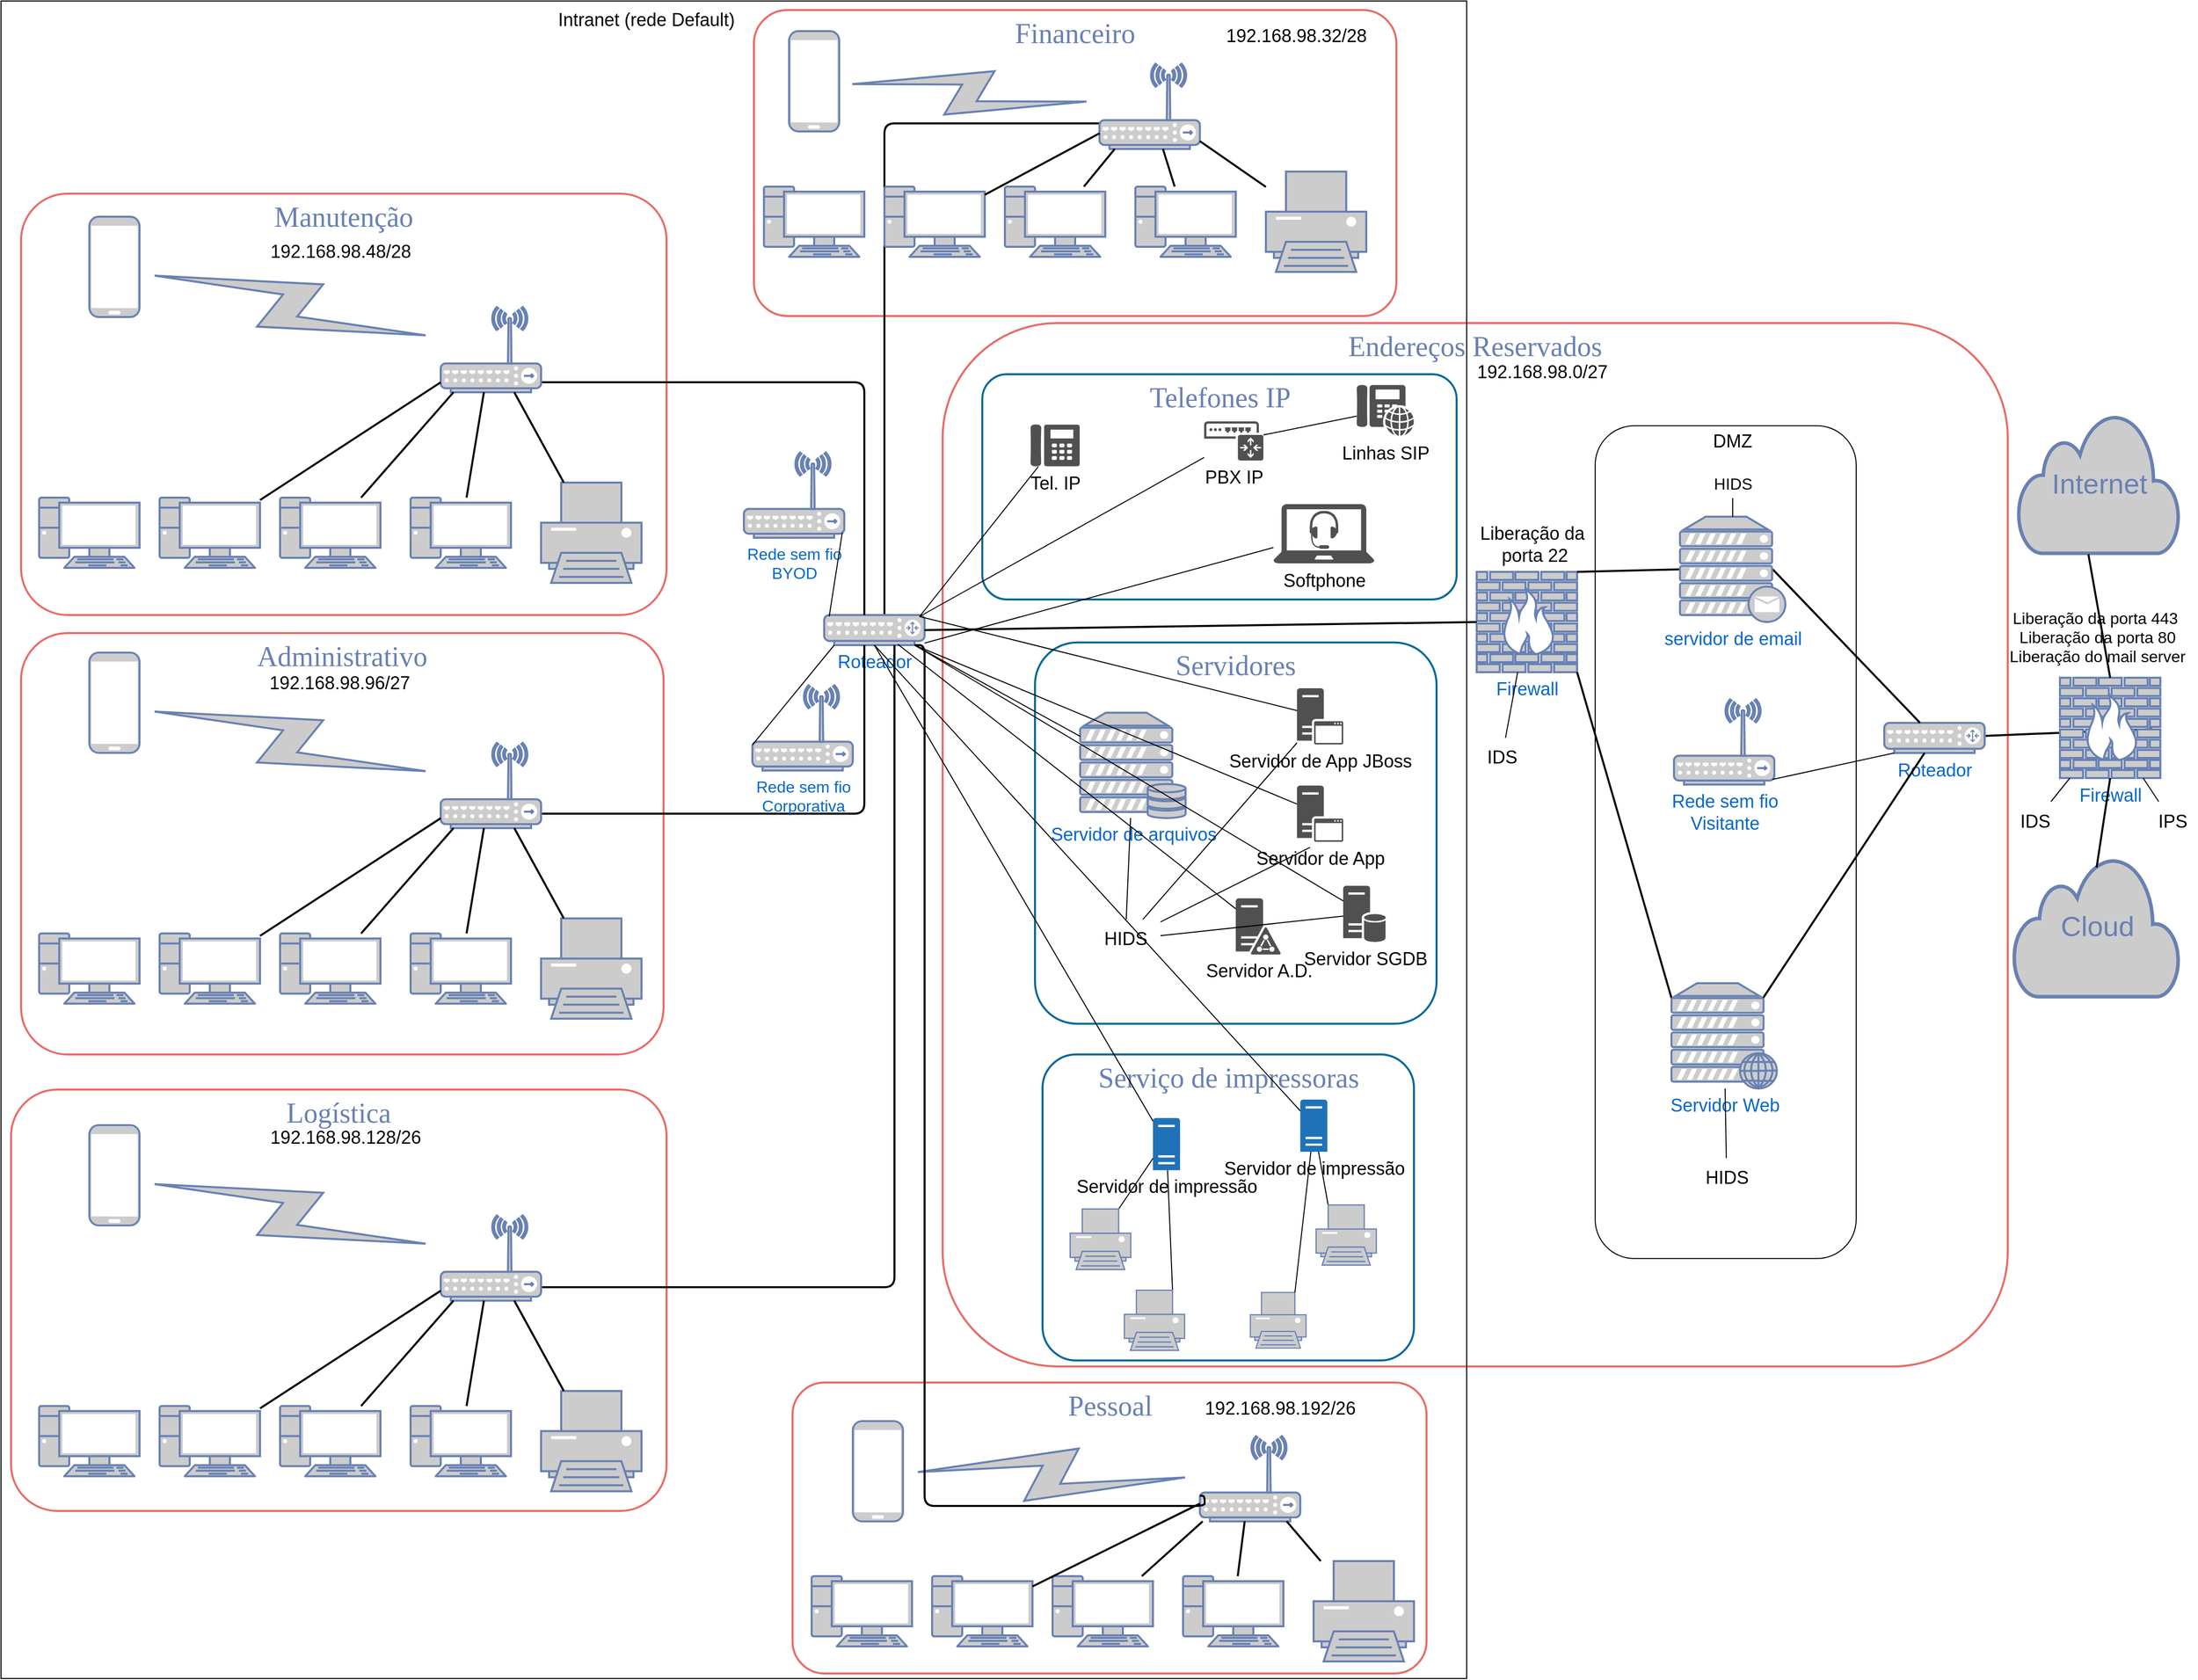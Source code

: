 <mxfile version="24.7.13">
  <diagram name="Page-1" id="bfe91b75-5d2c-26a0-9c1d-138518896778">
    <mxGraphModel dx="1245" dy="-202" grid="1" gridSize="10" guides="1" tooltips="1" connect="1" arrows="1" fold="1" page="1" pageScale="1" pageWidth="1100" pageHeight="850" background="none" math="0" shadow="0">
      <root>
        <mxCell id="0" />
        <mxCell id="1" parent="0" />
        <mxCell id="ycOKUtjSCVIA1wZMmQ7p-51" value="Endereços&amp;nbsp;&lt;span style=&quot;background-color: initial;&quot;&gt;Reservados&lt;/span&gt;" style="rounded=1;whiteSpace=wrap;html=1;shadow=0;comic=0;strokeColor=#EA6B66;strokeWidth=2;fillColor=none;fontFamily=Verdana;fontSize=28;fontColor=#6881B3;align=center;arcSize=11;verticalAlign=top;" parent="1" vertex="1">
          <mxGeometry x="948" y="1189" width="1061" height="1040" as="geometry" />
        </mxCell>
        <mxCell id="yDX5c09GCKq0dD5Lzawa-3" value="" style="rounded=0;whiteSpace=wrap;html=1;fillColor=none;" parent="1" vertex="1">
          <mxGeometry x="10" y="868" width="1460" height="1672" as="geometry" />
        </mxCell>
        <mxCell id="Sk_onewAWtAnORPsxTCG-54" value="" style="rounded=1;whiteSpace=wrap;html=1;fillColor=none;" parent="1" vertex="1">
          <mxGeometry x="1598" y="1291.41" width="260" height="830" as="geometry" />
        </mxCell>
        <mxCell id="Sk_onewAWtAnORPsxTCG-47" value="Serviço de impressoras" style="rounded=1;whiteSpace=wrap;html=1;shadow=0;comic=0;strokeColor=#036897;strokeWidth=2;fillColor=none;fontFamily=Verdana;fontSize=28;fontColor=#6881B3;align=center;arcSize=11;verticalAlign=top;" parent="1" vertex="1">
          <mxGeometry x="1047.5" y="1918" width="370" height="305" as="geometry" />
        </mxCell>
        <mxCell id="ycOKUtjSCVIA1wZMmQ7p-66" value="Telefones IP" style="rounded=1;whiteSpace=wrap;html=1;shadow=0;comic=0;strokeColor=#036897;strokeWidth=2;fillColor=none;fontFamily=Verdana;fontSize=28;fontColor=#6881B3;align=center;arcSize=11;verticalAlign=top;" parent="1" vertex="1">
          <mxGeometry x="987.5" y="1240" width="472.5" height="224.5" as="geometry" />
        </mxCell>
        <mxCell id="7c3789c024ecab99-82" value="Logística" style="rounded=1;whiteSpace=wrap;html=1;shadow=0;comic=0;strokeColor=#EA6B66;strokeWidth=2;fillColor=none;fontFamily=Verdana;fontSize=28;fontColor=#6881B3;align=center;arcSize=11;verticalAlign=top;" parent="1" vertex="1">
          <mxGeometry x="20" y="1953" width="653" height="420" as="geometry" />
        </mxCell>
        <mxCell id="7c3789c024ecab99-81" value="Administrativo" style="rounded=1;whiteSpace=wrap;html=1;shadow=0;comic=0;strokeColor=#EA6B66;strokeWidth=2;fillColor=none;fontFamily=Verdana;fontSize=28;fontColor=#6881B3;align=center;arcSize=11;verticalAlign=top;" parent="1" vertex="1">
          <mxGeometry x="30" y="1498" width="640" height="420" as="geometry" />
        </mxCell>
        <mxCell id="7c3789c024ecab99-79" value="Manutenção" style="rounded=1;whiteSpace=wrap;html=1;shadow=0;comic=0;strokeColor=#EA6B66;strokeWidth=2;fillColor=none;fontFamily=Verdana;fontSize=28;fontColor=#6881B3;align=center;arcSize=11;verticalAlign=top;" parent="1" vertex="1">
          <mxGeometry x="30" y="1060" width="643" height="420" as="geometry" />
        </mxCell>
        <mxCell id="7c3789c024ecab99-78" value="Financeiro" style="rounded=1;whiteSpace=wrap;html=1;shadow=0;comic=0;strokeColor=#EA6B66;strokeWidth=2;fillColor=none;fontFamily=Verdana;fontSize=28;fontColor=#6881B3;align=center;arcSize=11;verticalAlign=top;" parent="1" vertex="1">
          <mxGeometry x="760" y="877" width="640" height="305" as="geometry" />
        </mxCell>
        <mxCell id="7c3789c024ecab99-55" style="edgeStyle=none;html=1;labelBackgroundColor=none;endArrow=none;endFill=0;strokeWidth=2;fontFamily=Verdana;fontSize=28;fontColor=#6881B3;" parent="1" target="7c3789c024ecab99-54" edge="1">
          <mxGeometry relative="1" as="geometry">
            <mxPoint x="2465" y="1425.0" as="targetPoint" />
            <mxPoint x="2153.0" y="1593.603" as="sourcePoint" />
          </mxGeometry>
        </mxCell>
        <mxCell id="7c3789c024ecab99-8" value="&lt;font style=&quot;font-size: 18px;&quot;&gt;Firewall&lt;/font&gt;" style="fontColor=#0066CC;verticalAlign=top;verticalLabelPosition=bottom;labelPosition=center;align=center;html=1;fillColor=#CCCCCC;strokeColor=#6881B3;gradientColor=none;gradientDirection=north;strokeWidth=2;shape=mxgraph.networks.firewall;rounded=0;shadow=0;comic=0;" parent="1" vertex="1">
          <mxGeometry x="2061" y="1542.5" width="100" height="100" as="geometry" />
        </mxCell>
        <mxCell id="7c3789c024ecab99-18" style="edgeStyle=orthogonalEdgeStyle;html=1;labelBackgroundColor=none;endArrow=none;endFill=0;strokeWidth=2;fontFamily=Verdana;fontSize=15;fontColor=#036897;exitX=0;exitY=0.7;exitDx=0;exitDy=0;exitPerimeter=0;" parent="1" source="7c3789c024ecab99-9" target="7c3789c024ecab99-10" edge="1">
          <mxGeometry relative="1" as="geometry">
            <mxPoint x="640" y="908" as="targetPoint" />
            <Array as="points">
              <mxPoint x="890" y="990" />
            </Array>
          </mxGeometry>
        </mxCell>
        <mxCell id="7c3789c024ecab99-10" value="&lt;font style=&quot;font-size: 18px;&quot;&gt;Roteador&lt;/font&gt;" style="fontColor=#0066CC;verticalAlign=top;verticalLabelPosition=bottom;labelPosition=center;align=center;html=1;fillColor=#CCCCCC;strokeColor=#6881B3;gradientColor=none;gradientDirection=north;strokeWidth=2;shape=mxgraph.networks.router;rounded=0;shadow=0;comic=0;" parent="1" vertex="1">
          <mxGeometry x="830" y="1480" width="100" height="30" as="geometry" />
        </mxCell>
        <mxCell id="7c3789c024ecab99-2" value="" style="fontColor=#0066CC;verticalAlign=top;verticalLabelPosition=bottom;labelPosition=center;align=center;html=1;fillColor=#CCCCCC;strokeColor=#6881B3;gradientColor=none;gradientDirection=north;strokeWidth=2;shape=mxgraph.networks.pc;rounded=0;shadow=0;comic=0;" parent="1" vertex="1">
          <mxGeometry x="770.0" y="1053" width="100" height="70" as="geometry" />
        </mxCell>
        <mxCell id="7c3789c024ecab99-3" value="" style="fontColor=#0066CC;verticalAlign=top;verticalLabelPosition=bottom;labelPosition=center;align=center;html=1;fillColor=#CCCCCC;strokeColor=#6881B3;gradientColor=none;gradientDirection=north;strokeWidth=2;shape=mxgraph.networks.pc;rounded=0;shadow=0;comic=0;" parent="1" vertex="1">
          <mxGeometry x="890.0" y="1053" width="100" height="70" as="geometry" />
        </mxCell>
        <mxCell id="7c3789c024ecab99-4" value="" style="fontColor=#0066CC;verticalAlign=top;verticalLabelPosition=bottom;labelPosition=center;align=center;html=1;fillColor=#CCCCCC;strokeColor=#6881B3;gradientColor=none;gradientDirection=north;strokeWidth=2;shape=mxgraph.networks.pc;rounded=0;shadow=0;comic=0;" parent="1" vertex="1">
          <mxGeometry x="1010.0" y="1053" width="100" height="70" as="geometry" />
        </mxCell>
        <mxCell id="7c3789c024ecab99-5" value="" style="fontColor=#0066CC;verticalAlign=top;verticalLabelPosition=bottom;labelPosition=center;align=center;html=1;fillColor=#CCCCCC;strokeColor=#6881B3;gradientColor=none;gradientDirection=north;strokeWidth=2;shape=mxgraph.networks.pc;rounded=0;shadow=0;comic=0;" parent="1" vertex="1">
          <mxGeometry x="1140.0" y="1053" width="100" height="70" as="geometry" />
        </mxCell>
        <mxCell id="7c3789c024ecab99-6" value="" style="fontColor=#0066CC;verticalAlign=top;verticalLabelPosition=bottom;labelPosition=center;align=center;html=1;fillColor=#CCCCCC;strokeColor=#6881B3;gradientColor=none;gradientDirection=north;strokeWidth=2;shape=mxgraph.networks.printer;rounded=0;shadow=0;comic=0;" parent="1" vertex="1">
          <mxGeometry x="1270.0" y="1038" width="100" height="100" as="geometry" />
        </mxCell>
        <mxCell id="7c3789c024ecab99-9" value="" style="fontColor=#0066CC;verticalAlign=top;verticalLabelPosition=bottom;labelPosition=center;align=center;html=1;fillColor=#CCCCCC;strokeColor=#6881B3;gradientColor=none;gradientDirection=north;strokeWidth=2;shape=mxgraph.networks.wireless_hub;rounded=0;shadow=0;comic=0;" parent="1" vertex="1">
          <mxGeometry x="1104.25" y="930.5" width="100" height="85" as="geometry" />
        </mxCell>
        <mxCell id="7c3789c024ecab99-14" style="edgeStyle=none;html=1;labelBackgroundColor=none;endArrow=none;endFill=0;strokeWidth=2;fontFamily=Verdana;fontSize=15;fontColor=#036897;" parent="1" source="7c3789c024ecab99-3" target="7c3789c024ecab99-9" edge="1">
          <mxGeometry relative="1" as="geometry" />
        </mxCell>
        <mxCell id="7c3789c024ecab99-15" style="edgeStyle=none;html=1;labelBackgroundColor=none;endArrow=none;endFill=0;strokeWidth=2;fontFamily=Verdana;fontSize=15;fontColor=#036897;" parent="1" source="7c3789c024ecab99-4" target="7c3789c024ecab99-9" edge="1">
          <mxGeometry relative="1" as="geometry" />
        </mxCell>
        <mxCell id="7c3789c024ecab99-16" style="edgeStyle=none;html=1;labelBackgroundColor=none;endArrow=none;endFill=0;strokeWidth=2;fontFamily=Verdana;fontSize=15;fontColor=#036897;" parent="1" source="7c3789c024ecab99-5" target="7c3789c024ecab99-9" edge="1">
          <mxGeometry relative="1" as="geometry" />
        </mxCell>
        <mxCell id="7c3789c024ecab99-17" style="edgeStyle=none;html=1;labelBackgroundColor=none;endArrow=none;endFill=0;strokeWidth=2;fontFamily=Verdana;fontSize=15;fontColor=#036897;" parent="1" source="7c3789c024ecab99-6" target="7c3789c024ecab99-9" edge="1">
          <mxGeometry relative="1" as="geometry" />
        </mxCell>
        <mxCell id="7c3789c024ecab99-11" value="" style="html=1;fillColor=#CCCCCC;strokeColor=#6881B3;gradientColor=none;gradientDirection=north;strokeWidth=2;shape=mxgraph.networks.comm_link_edge;html=1;labelBackgroundColor=none;endArrow=none;endFill=0;fontFamily=Verdana;fontSize=20;" parent="1" source="7c3789c024ecab99-9" target="7c3789c024ecab99-12" edge="1">
          <mxGeometry width="100" height="100" relative="1" as="geometry">
            <mxPoint x="1400.0" y="963" as="sourcePoint" />
            <mxPoint x="1103.0" y="876" as="targetPoint" />
          </mxGeometry>
        </mxCell>
        <mxCell id="7c3789c024ecab99-12" value="" style="fontColor=#0066CC;verticalAlign=top;verticalLabelPosition=bottom;labelPosition=center;align=center;html=1;fillColor=#CCCCCC;strokeColor=#6881B3;gradientColor=none;gradientDirection=north;strokeWidth=2;shape=mxgraph.networks.mobile;rounded=0;shadow=0;comic=0;" parent="1" vertex="1">
          <mxGeometry x="795.0" y="898" width="50" height="100" as="geometry" />
        </mxCell>
        <mxCell id="7c3789c024ecab99-21" value="" style="fontColor=#0066CC;verticalAlign=top;verticalLabelPosition=bottom;labelPosition=center;align=center;html=1;fillColor=#CCCCCC;strokeColor=#6881B3;gradientColor=none;gradientDirection=north;strokeWidth=2;shape=mxgraph.networks.pc;rounded=0;shadow=0;comic=0;" parent="1" vertex="1">
          <mxGeometry x="48.0" y="1363" width="100" height="70" as="geometry" />
        </mxCell>
        <mxCell id="7c3789c024ecab99-23" value="" style="fontColor=#0066CC;verticalAlign=top;verticalLabelPosition=bottom;labelPosition=center;align=center;html=1;fillColor=#CCCCCC;strokeColor=#6881B3;gradientColor=none;gradientDirection=north;strokeWidth=2;shape=mxgraph.networks.pc;rounded=0;shadow=0;comic=0;" parent="1" vertex="1">
          <mxGeometry x="168.0" y="1363" width="100" height="70" as="geometry" />
        </mxCell>
        <mxCell id="7c3789c024ecab99-25" value="" style="fontColor=#0066CC;verticalAlign=top;verticalLabelPosition=bottom;labelPosition=center;align=center;html=1;fillColor=#CCCCCC;strokeColor=#6881B3;gradientColor=none;gradientDirection=north;strokeWidth=2;shape=mxgraph.networks.pc;rounded=0;shadow=0;comic=0;" parent="1" vertex="1">
          <mxGeometry x="288.0" y="1363" width="100" height="70" as="geometry" />
        </mxCell>
        <mxCell id="7c3789c024ecab99-27" value="" style="fontColor=#0066CC;verticalAlign=top;verticalLabelPosition=bottom;labelPosition=center;align=center;html=1;fillColor=#CCCCCC;strokeColor=#6881B3;gradientColor=none;gradientDirection=north;strokeWidth=2;shape=mxgraph.networks.pc;rounded=0;shadow=0;comic=0;" parent="1" vertex="1">
          <mxGeometry x="418.0" y="1363" width="100" height="70" as="geometry" />
        </mxCell>
        <mxCell id="7c3789c024ecab99-29" value="" style="fontColor=#0066CC;verticalAlign=top;verticalLabelPosition=bottom;labelPosition=center;align=center;html=1;fillColor=#CCCCCC;strokeColor=#6881B3;gradientColor=none;gradientDirection=north;strokeWidth=2;shape=mxgraph.networks.printer;rounded=0;shadow=0;comic=0;" parent="1" vertex="1">
          <mxGeometry x="548.0" y="1348" width="100" height="100" as="geometry" />
        </mxCell>
        <mxCell id="7c3789c024ecab99-50" style="edgeStyle=orthogonalEdgeStyle;html=1;labelBackgroundColor=none;endArrow=none;endFill=0;strokeWidth=2;fontFamily=Verdana;fontSize=15;fontColor=#036897;" parent="1" source="7c3789c024ecab99-30" target="7c3789c024ecab99-10" edge="1">
          <mxGeometry relative="1" as="geometry">
            <mxPoint x="610.0" y="1008" as="targetPoint" />
            <mxPoint x="730" y="1218" as="sourcePoint" />
            <Array as="points">
              <mxPoint x="870" y="1248" />
            </Array>
          </mxGeometry>
        </mxCell>
        <mxCell id="7c3789c024ecab99-30" value="" style="fontColor=#0066CC;verticalAlign=top;verticalLabelPosition=bottom;labelPosition=center;align=center;html=1;fillColor=#CCCCCC;strokeColor=#6881B3;gradientColor=none;gradientDirection=north;strokeWidth=2;shape=mxgraph.networks.wireless_hub;rounded=0;shadow=0;comic=0;" parent="1" vertex="1">
          <mxGeometry x="448.0" y="1173" width="100" height="85" as="geometry" />
        </mxCell>
        <mxCell id="7c3789c024ecab99-22" style="edgeStyle=none;html=1;labelBackgroundColor=none;endArrow=none;endFill=0;strokeWidth=2;fontFamily=Verdana;fontSize=15;fontColor=#036897;" parent="1" source="7c3789c024ecab99-23" target="7c3789c024ecab99-30" edge="1">
          <mxGeometry relative="1" as="geometry" />
        </mxCell>
        <mxCell id="7c3789c024ecab99-24" style="edgeStyle=none;html=1;labelBackgroundColor=none;endArrow=none;endFill=0;strokeWidth=2;fontFamily=Verdana;fontSize=15;fontColor=#036897;" parent="1" source="7c3789c024ecab99-25" target="7c3789c024ecab99-30" edge="1">
          <mxGeometry relative="1" as="geometry" />
        </mxCell>
        <mxCell id="7c3789c024ecab99-26" style="edgeStyle=none;html=1;labelBackgroundColor=none;endArrow=none;endFill=0;strokeWidth=2;fontFamily=Verdana;fontSize=15;fontColor=#036897;" parent="1" source="7c3789c024ecab99-27" target="7c3789c024ecab99-30" edge="1">
          <mxGeometry relative="1" as="geometry" />
        </mxCell>
        <mxCell id="7c3789c024ecab99-28" style="edgeStyle=none;html=1;labelBackgroundColor=none;endArrow=none;endFill=0;strokeWidth=2;fontFamily=Verdana;fontSize=15;fontColor=#036897;" parent="1" source="7c3789c024ecab99-29" target="7c3789c024ecab99-30" edge="1">
          <mxGeometry relative="1" as="geometry" />
        </mxCell>
        <mxCell id="7c3789c024ecab99-31" value="" style="html=1;fillColor=#CCCCCC;strokeColor=#6881B3;gradientColor=none;gradientDirection=north;strokeWidth=2;shape=mxgraph.networks.comm_link_edge;html=1;labelBackgroundColor=none;endArrow=none;endFill=0;fontFamily=Verdana;fontSize=20;" parent="1" source="7c3789c024ecab99-30" target="7c3789c024ecab99-32" edge="1">
          <mxGeometry width="100" height="100" relative="1" as="geometry">
            <mxPoint x="678.0" y="1273" as="sourcePoint" />
            <mxPoint x="381.0" y="1186" as="targetPoint" />
          </mxGeometry>
        </mxCell>
        <mxCell id="7c3789c024ecab99-32" value="" style="fontColor=#0066CC;verticalAlign=top;verticalLabelPosition=bottom;labelPosition=center;align=center;html=1;fillColor=#CCCCCC;strokeColor=#6881B3;gradientColor=none;gradientDirection=north;strokeWidth=2;shape=mxgraph.networks.mobile;rounded=0;shadow=0;comic=0;" parent="1" vertex="1">
          <mxGeometry x="98.0" y="1083" width="50" height="100" as="geometry" />
        </mxCell>
        <mxCell id="7c3789c024ecab99-35" value="" style="fontColor=#0066CC;verticalAlign=top;verticalLabelPosition=bottom;labelPosition=center;align=center;html=1;fillColor=#CCCCCC;strokeColor=#6881B3;gradientColor=none;gradientDirection=north;strokeWidth=2;shape=mxgraph.networks.pc;rounded=0;shadow=0;comic=0;" parent="1" vertex="1">
          <mxGeometry x="48.0" y="1797.412" width="100" height="70" as="geometry" />
        </mxCell>
        <mxCell id="7c3789c024ecab99-37" value="" style="fontColor=#0066CC;verticalAlign=top;verticalLabelPosition=bottom;labelPosition=center;align=center;html=1;fillColor=#CCCCCC;strokeColor=#6881B3;gradientColor=none;gradientDirection=north;strokeWidth=2;shape=mxgraph.networks.pc;rounded=0;shadow=0;comic=0;" parent="1" vertex="1">
          <mxGeometry x="168.0" y="1797.412" width="100" height="70" as="geometry" />
        </mxCell>
        <mxCell id="7c3789c024ecab99-39" value="" style="fontColor=#0066CC;verticalAlign=top;verticalLabelPosition=bottom;labelPosition=center;align=center;html=1;fillColor=#CCCCCC;strokeColor=#6881B3;gradientColor=none;gradientDirection=north;strokeWidth=2;shape=mxgraph.networks.pc;rounded=0;shadow=0;comic=0;" parent="1" vertex="1">
          <mxGeometry x="288.0" y="1797.412" width="100" height="70" as="geometry" />
        </mxCell>
        <mxCell id="7c3789c024ecab99-41" value="" style="fontColor=#0066CC;verticalAlign=top;verticalLabelPosition=bottom;labelPosition=center;align=center;html=1;fillColor=#CCCCCC;strokeColor=#6881B3;gradientColor=none;gradientDirection=north;strokeWidth=2;shape=mxgraph.networks.pc;rounded=0;shadow=0;comic=0;" parent="1" vertex="1">
          <mxGeometry x="418.0" y="1797.412" width="100" height="70" as="geometry" />
        </mxCell>
        <mxCell id="7c3789c024ecab99-43" value="" style="fontColor=#0066CC;verticalAlign=top;verticalLabelPosition=bottom;labelPosition=center;align=center;html=1;fillColor=#CCCCCC;strokeColor=#6881B3;gradientColor=none;gradientDirection=north;strokeWidth=2;shape=mxgraph.networks.printer;rounded=0;shadow=0;comic=0;" parent="1" vertex="1">
          <mxGeometry x="548.0" y="1782.412" width="100" height="100" as="geometry" />
        </mxCell>
        <mxCell id="7c3789c024ecab99-51" style="edgeStyle=orthogonalEdgeStyle;html=1;labelBackgroundColor=none;endArrow=none;endFill=0;strokeWidth=2;fontFamily=Verdana;fontSize=15;fontColor=#036897;" parent="1" source="7c3789c024ecab99-44" target="7c3789c024ecab99-10" edge="1">
          <mxGeometry relative="1" as="geometry">
            <mxPoint x="710" y="1028" as="targetPoint" />
            <Array as="points">
              <mxPoint x="870" y="1678" />
            </Array>
          </mxGeometry>
        </mxCell>
        <mxCell id="7c3789c024ecab99-44" value="" style="fontColor=#0066CC;verticalAlign=top;verticalLabelPosition=bottom;labelPosition=center;align=center;html=1;fillColor=#CCCCCC;strokeColor=#6881B3;gradientColor=none;gradientDirection=north;strokeWidth=2;shape=mxgraph.networks.wireless_hub;rounded=0;shadow=0;comic=0;" parent="1" vertex="1">
          <mxGeometry x="448.0" y="1607.412" width="100" height="85" as="geometry" />
        </mxCell>
        <mxCell id="7c3789c024ecab99-36" style="edgeStyle=none;html=1;labelBackgroundColor=none;endArrow=none;endFill=0;strokeWidth=2;fontFamily=Verdana;fontSize=15;fontColor=#036897;" parent="1" source="7c3789c024ecab99-37" target="7c3789c024ecab99-44" edge="1">
          <mxGeometry relative="1" as="geometry" />
        </mxCell>
        <mxCell id="7c3789c024ecab99-38" style="edgeStyle=none;html=1;labelBackgroundColor=none;endArrow=none;endFill=0;strokeWidth=2;fontFamily=Verdana;fontSize=15;fontColor=#036897;" parent="1" source="7c3789c024ecab99-39" target="7c3789c024ecab99-44" edge="1">
          <mxGeometry relative="1" as="geometry" />
        </mxCell>
        <mxCell id="7c3789c024ecab99-40" style="edgeStyle=none;html=1;labelBackgroundColor=none;endArrow=none;endFill=0;strokeWidth=2;fontFamily=Verdana;fontSize=15;fontColor=#036897;" parent="1" source="7c3789c024ecab99-41" target="7c3789c024ecab99-44" edge="1">
          <mxGeometry relative="1" as="geometry" />
        </mxCell>
        <mxCell id="7c3789c024ecab99-42" style="edgeStyle=none;html=1;labelBackgroundColor=none;endArrow=none;endFill=0;strokeWidth=2;fontFamily=Verdana;fontSize=15;fontColor=#036897;" parent="1" source="7c3789c024ecab99-43" target="7c3789c024ecab99-44" edge="1">
          <mxGeometry relative="1" as="geometry" />
        </mxCell>
        <mxCell id="7c3789c024ecab99-45" value="" style="html=1;fillColor=#CCCCCC;strokeColor=#6881B3;gradientColor=none;gradientDirection=north;strokeWidth=2;shape=mxgraph.networks.comm_link_edge;html=1;labelBackgroundColor=none;endArrow=none;endFill=0;fontFamily=Verdana;fontSize=20;" parent="1" source="7c3789c024ecab99-44" target="7c3789c024ecab99-46" edge="1">
          <mxGeometry width="100" height="100" relative="1" as="geometry">
            <mxPoint x="678.0" y="1707.412" as="sourcePoint" />
            <mxPoint x="381.0" y="1620.412" as="targetPoint" />
          </mxGeometry>
        </mxCell>
        <mxCell id="7c3789c024ecab99-46" value="" style="fontColor=#0066CC;verticalAlign=top;verticalLabelPosition=bottom;labelPosition=center;align=center;html=1;fillColor=#CCCCCC;strokeColor=#6881B3;gradientColor=none;gradientDirection=north;strokeWidth=2;shape=mxgraph.networks.mobile;rounded=0;shadow=0;comic=0;" parent="1" vertex="1">
          <mxGeometry x="98.0" y="1517.412" width="50" height="100" as="geometry" />
        </mxCell>
        <mxCell id="7c3789c024ecab99-53" value="Internet" style="html=1;fillColor=#CCCCCC;strokeColor=#6881B3;gradientColor=none;gradientDirection=north;strokeWidth=2;shape=mxgraph.networks.cloud;fontColor=#6881B3;rounded=0;shadow=0;comic=0;align=center;fontSize=28;" parent="1" vertex="1">
          <mxGeometry x="2019.5" y="1278.5" width="160.5" height="140" as="geometry" />
        </mxCell>
        <mxCell id="7c3789c024ecab99-54" value="&lt;font style=&quot;font-size: 18px;&quot;&gt;Roteador&lt;/font&gt;" style="fontColor=#0066CC;verticalAlign=top;verticalLabelPosition=bottom;labelPosition=center;align=center;html=1;fillColor=#CCCCCC;strokeColor=#6881B3;gradientColor=none;gradientDirection=north;strokeWidth=2;shape=mxgraph.networks.router;rounded=0;shadow=0;comic=0;" parent="1" vertex="1">
          <mxGeometry x="1886" y="1587.5" width="100" height="30" as="geometry" />
        </mxCell>
        <mxCell id="7c3789c024ecab99-60" style="edgeStyle=none;html=1;labelBackgroundColor=none;endArrow=none;endFill=0;strokeWidth=2;fontFamily=Verdana;fontSize=28;fontColor=#6881B3;exitX=0.87;exitY=0.14;exitDx=0;exitDy=0;exitPerimeter=0;" parent="1" source="Sk_onewAWtAnORPsxTCG-29" target="7c3789c024ecab99-54" edge="1">
          <mxGeometry relative="1" as="geometry">
            <mxPoint x="1774" y="1734.283" as="sourcePoint" />
          </mxGeometry>
        </mxCell>
        <mxCell id="7c3789c024ecab99-59" style="edgeStyle=none;html=1;labelBackgroundColor=none;endArrow=none;endFill=0;strokeWidth=2;fontFamily=Verdana;fontSize=28;fontColor=#6881B3;exitX=0.88;exitY=0.5;exitDx=0;exitDy=0;exitPerimeter=0;" parent="1" source="Sk_onewAWtAnORPsxTCG-27" target="7c3789c024ecab99-54" edge="1">
          <mxGeometry relative="1" as="geometry">
            <mxPoint x="2259" y="1420" as="targetPoint" />
            <mxPoint x="1779" y="1303.95" as="sourcePoint" />
          </mxGeometry>
        </mxCell>
        <mxCell id="7c3789c024ecab99-62" value="" style="fontColor=#0066CC;verticalAlign=top;verticalLabelPosition=bottom;labelPosition=center;align=center;html=1;fillColor=#CCCCCC;strokeColor=#6881B3;gradientColor=none;gradientDirection=north;strokeWidth=2;shape=mxgraph.networks.pc;rounded=0;shadow=0;comic=0;" parent="1" vertex="1">
          <mxGeometry x="48.0" y="2268.412" width="100" height="70" as="geometry" />
        </mxCell>
        <mxCell id="7c3789c024ecab99-63" value="" style="fontColor=#0066CC;verticalAlign=top;verticalLabelPosition=bottom;labelPosition=center;align=center;html=1;fillColor=#CCCCCC;strokeColor=#6881B3;gradientColor=none;gradientDirection=north;strokeWidth=2;shape=mxgraph.networks.pc;rounded=0;shadow=0;comic=0;" parent="1" vertex="1">
          <mxGeometry x="168.0" y="2268.412" width="100" height="70" as="geometry" />
        </mxCell>
        <mxCell id="7c3789c024ecab99-64" value="" style="fontColor=#0066CC;verticalAlign=top;verticalLabelPosition=bottom;labelPosition=center;align=center;html=1;fillColor=#CCCCCC;strokeColor=#6881B3;gradientColor=none;gradientDirection=north;strokeWidth=2;shape=mxgraph.networks.pc;rounded=0;shadow=0;comic=0;" parent="1" vertex="1">
          <mxGeometry x="288.0" y="2268.412" width="100" height="70" as="geometry" />
        </mxCell>
        <mxCell id="7c3789c024ecab99-65" value="" style="fontColor=#0066CC;verticalAlign=top;verticalLabelPosition=bottom;labelPosition=center;align=center;html=1;fillColor=#CCCCCC;strokeColor=#6881B3;gradientColor=none;gradientDirection=north;strokeWidth=2;shape=mxgraph.networks.pc;rounded=0;shadow=0;comic=0;" parent="1" vertex="1">
          <mxGeometry x="418.0" y="2268.412" width="100" height="70" as="geometry" />
        </mxCell>
        <mxCell id="7c3789c024ecab99-66" value="" style="fontColor=#0066CC;verticalAlign=top;verticalLabelPosition=bottom;labelPosition=center;align=center;html=1;fillColor=#CCCCCC;strokeColor=#6881B3;gradientColor=none;gradientDirection=north;strokeWidth=2;shape=mxgraph.networks.printer;rounded=0;shadow=0;comic=0;" parent="1" vertex="1">
          <mxGeometry x="548.0" y="2253.412" width="100" height="100" as="geometry" />
        </mxCell>
        <mxCell id="7c3789c024ecab99-75" style="edgeStyle=orthogonalEdgeStyle;html=1;labelBackgroundColor=none;endArrow=none;endFill=0;strokeWidth=2;fontFamily=Verdana;fontSize=28;fontColor=#6881B3;" parent="1" source="7c3789c024ecab99-67" target="7c3789c024ecab99-10" edge="1">
          <mxGeometry relative="1" as="geometry">
            <mxPoint x="770" y="1358" as="targetPoint" />
            <Array as="points">
              <mxPoint x="900" y="2150" />
            </Array>
          </mxGeometry>
        </mxCell>
        <mxCell id="7c3789c024ecab99-67" value="" style="fontColor=#0066CC;verticalAlign=top;verticalLabelPosition=bottom;labelPosition=center;align=center;html=1;fillColor=#CCCCCC;strokeColor=#6881B3;gradientColor=none;gradientDirection=north;strokeWidth=2;shape=mxgraph.networks.wireless_hub;rounded=0;shadow=0;comic=0;" parent="1" vertex="1">
          <mxGeometry x="448.0" y="2078.412" width="100" height="85" as="geometry" />
        </mxCell>
        <mxCell id="7c3789c024ecab99-69" style="edgeStyle=none;html=1;labelBackgroundColor=none;endArrow=none;endFill=0;strokeWidth=2;fontFamily=Verdana;fontSize=15;fontColor=#036897;" parent="1" source="7c3789c024ecab99-63" target="7c3789c024ecab99-67" edge="1">
          <mxGeometry relative="1" as="geometry" />
        </mxCell>
        <mxCell id="7c3789c024ecab99-70" style="edgeStyle=none;html=1;labelBackgroundColor=none;endArrow=none;endFill=0;strokeWidth=2;fontFamily=Verdana;fontSize=15;fontColor=#036897;" parent="1" source="7c3789c024ecab99-64" target="7c3789c024ecab99-67" edge="1">
          <mxGeometry relative="1" as="geometry" />
        </mxCell>
        <mxCell id="7c3789c024ecab99-71" style="edgeStyle=none;html=1;labelBackgroundColor=none;endArrow=none;endFill=0;strokeWidth=2;fontFamily=Verdana;fontSize=15;fontColor=#036897;" parent="1" source="7c3789c024ecab99-65" target="7c3789c024ecab99-67" edge="1">
          <mxGeometry relative="1" as="geometry" />
        </mxCell>
        <mxCell id="7c3789c024ecab99-72" style="edgeStyle=none;html=1;labelBackgroundColor=none;endArrow=none;endFill=0;strokeWidth=2;fontFamily=Verdana;fontSize=15;fontColor=#036897;" parent="1" source="7c3789c024ecab99-66" target="7c3789c024ecab99-67" edge="1">
          <mxGeometry relative="1" as="geometry" />
        </mxCell>
        <mxCell id="7c3789c024ecab99-73" value="" style="html=1;fillColor=#CCCCCC;strokeColor=#6881B3;gradientColor=none;gradientDirection=north;strokeWidth=2;shape=mxgraph.networks.comm_link_edge;html=1;labelBackgroundColor=none;endArrow=none;endFill=0;fontFamily=Verdana;fontSize=20;" parent="1" source="7c3789c024ecab99-67" target="7c3789c024ecab99-74" edge="1">
          <mxGeometry width="100" height="100" relative="1" as="geometry">
            <mxPoint x="678.0" y="2178.412" as="sourcePoint" />
            <mxPoint x="381.0" y="2091.412" as="targetPoint" />
          </mxGeometry>
        </mxCell>
        <mxCell id="7c3789c024ecab99-74" value="" style="fontColor=#0066CC;verticalAlign=top;verticalLabelPosition=bottom;labelPosition=center;align=center;html=1;fillColor=#CCCCCC;strokeColor=#6881B3;gradientColor=none;gradientDirection=north;strokeWidth=2;shape=mxgraph.networks.mobile;rounded=0;shadow=0;comic=0;" parent="1" vertex="1">
          <mxGeometry x="98.0" y="1988.412" width="50" height="100" as="geometry" />
        </mxCell>
        <mxCell id="7c3789c024ecab99-76" value="Cloud" style="html=1;fillColor=#CCCCCC;strokeColor=#6881B3;gradientColor=none;gradientDirection=north;strokeWidth=2;shape=mxgraph.networks.cloud;fontColor=#6881B3;rounded=0;shadow=0;comic=0;align=center;fontSize=28;" parent="1" vertex="1">
          <mxGeometry x="2015" y="1720.41" width="165" height="140" as="geometry" />
        </mxCell>
        <mxCell id="ycOKUtjSCVIA1wZMmQ7p-16" value="Pessoal" style="rounded=1;whiteSpace=wrap;html=1;shadow=0;comic=0;strokeColor=#EA6B66;strokeWidth=2;fillColor=none;fontFamily=Verdana;fontSize=28;fontColor=#6881B3;align=center;arcSize=11;verticalAlign=top;" parent="1" vertex="1">
          <mxGeometry x="798.5" y="2245" width="631.5" height="290" as="geometry" />
        </mxCell>
        <mxCell id="ycOKUtjSCVIA1wZMmQ7p-18" value="" style="fontColor=#0066CC;verticalAlign=top;verticalLabelPosition=bottom;labelPosition=center;align=center;html=1;fillColor=#CCCCCC;strokeColor=#6881B3;gradientColor=none;gradientDirection=north;strokeWidth=2;shape=mxgraph.networks.pc;rounded=0;shadow=0;comic=0;" parent="1" vertex="1">
          <mxGeometry x="817.5" y="2438.002" width="100" height="70" as="geometry" />
        </mxCell>
        <mxCell id="ycOKUtjSCVIA1wZMmQ7p-19" value="" style="fontColor=#0066CC;verticalAlign=top;verticalLabelPosition=bottom;labelPosition=center;align=center;html=1;fillColor=#CCCCCC;strokeColor=#6881B3;gradientColor=none;gradientDirection=north;strokeWidth=2;shape=mxgraph.networks.pc;rounded=0;shadow=0;comic=0;" parent="1" vertex="1">
          <mxGeometry x="937.5" y="2438.002" width="100" height="70" as="geometry" />
        </mxCell>
        <mxCell id="ycOKUtjSCVIA1wZMmQ7p-20" value="" style="fontColor=#0066CC;verticalAlign=top;verticalLabelPosition=bottom;labelPosition=center;align=center;html=1;fillColor=#CCCCCC;strokeColor=#6881B3;gradientColor=none;gradientDirection=north;strokeWidth=2;shape=mxgraph.networks.pc;rounded=0;shadow=0;comic=0;" parent="1" vertex="1">
          <mxGeometry x="1057.5" y="2438.002" width="100" height="70" as="geometry" />
        </mxCell>
        <mxCell id="ycOKUtjSCVIA1wZMmQ7p-21" value="" style="fontColor=#0066CC;verticalAlign=top;verticalLabelPosition=bottom;labelPosition=center;align=center;html=1;fillColor=#CCCCCC;strokeColor=#6881B3;gradientColor=none;gradientDirection=north;strokeWidth=2;shape=mxgraph.networks.pc;rounded=0;shadow=0;comic=0;" parent="1" vertex="1">
          <mxGeometry x="1187.5" y="2438.002" width="100" height="70" as="geometry" />
        </mxCell>
        <mxCell id="ycOKUtjSCVIA1wZMmQ7p-22" value="" style="fontColor=#0066CC;verticalAlign=top;verticalLabelPosition=bottom;labelPosition=center;align=center;html=1;fillColor=#CCCCCC;strokeColor=#6881B3;gradientColor=none;gradientDirection=north;strokeWidth=2;shape=mxgraph.networks.printer;rounded=0;shadow=0;comic=0;" parent="1" vertex="1">
          <mxGeometry x="1317.5" y="2423.002" width="100" height="100" as="geometry" />
        </mxCell>
        <mxCell id="ycOKUtjSCVIA1wZMmQ7p-23" value="" style="fontColor=#0066CC;verticalAlign=top;verticalLabelPosition=bottom;labelPosition=center;align=center;html=1;fillColor=#CCCCCC;strokeColor=#6881B3;gradientColor=none;gradientDirection=north;strokeWidth=2;shape=mxgraph.networks.wireless_hub;rounded=0;shadow=0;comic=0;" parent="1" vertex="1">
          <mxGeometry x="1204.25" y="2298.412" width="100" height="85" as="geometry" />
        </mxCell>
        <mxCell id="ycOKUtjSCVIA1wZMmQ7p-25" style="edgeStyle=none;html=1;labelBackgroundColor=none;endArrow=none;endFill=0;strokeWidth=2;fontFamily=Verdana;fontSize=15;fontColor=#036897;" parent="1" source="ycOKUtjSCVIA1wZMmQ7p-19" target="ycOKUtjSCVIA1wZMmQ7p-23" edge="1">
          <mxGeometry relative="1" as="geometry" />
        </mxCell>
        <mxCell id="ycOKUtjSCVIA1wZMmQ7p-26" style="edgeStyle=none;html=1;labelBackgroundColor=none;endArrow=none;endFill=0;strokeWidth=2;fontFamily=Verdana;fontSize=15;fontColor=#036897;" parent="1" source="ycOKUtjSCVIA1wZMmQ7p-20" target="ycOKUtjSCVIA1wZMmQ7p-23" edge="1">
          <mxGeometry relative="1" as="geometry" />
        </mxCell>
        <mxCell id="ycOKUtjSCVIA1wZMmQ7p-27" style="edgeStyle=none;html=1;labelBackgroundColor=none;endArrow=none;endFill=0;strokeWidth=2;fontFamily=Verdana;fontSize=15;fontColor=#036897;" parent="1" source="ycOKUtjSCVIA1wZMmQ7p-21" target="ycOKUtjSCVIA1wZMmQ7p-23" edge="1">
          <mxGeometry relative="1" as="geometry" />
        </mxCell>
        <mxCell id="ycOKUtjSCVIA1wZMmQ7p-28" style="edgeStyle=none;html=1;labelBackgroundColor=none;endArrow=none;endFill=0;strokeWidth=2;fontFamily=Verdana;fontSize=15;fontColor=#036897;" parent="1" source="ycOKUtjSCVIA1wZMmQ7p-22" target="ycOKUtjSCVIA1wZMmQ7p-23" edge="1">
          <mxGeometry relative="1" as="geometry" />
        </mxCell>
        <mxCell id="ycOKUtjSCVIA1wZMmQ7p-29" value="" style="html=1;fillColor=#CCCCCC;strokeColor=#6881B3;gradientColor=none;gradientDirection=north;strokeWidth=2;shape=mxgraph.networks.comm_link_edge;html=1;labelBackgroundColor=none;endArrow=none;endFill=0;fontFamily=Verdana;fontSize=20;" parent="1" source="ycOKUtjSCVIA1wZMmQ7p-23" target="ycOKUtjSCVIA1wZMmQ7p-30" edge="1">
          <mxGeometry width="100" height="100" relative="1" as="geometry">
            <mxPoint x="1438.5" y="2473.412" as="sourcePoint" />
            <mxPoint x="1141.5" y="2386.412" as="targetPoint" />
          </mxGeometry>
        </mxCell>
        <mxCell id="ycOKUtjSCVIA1wZMmQ7p-30" value="" style="fontColor=#0066CC;verticalAlign=top;verticalLabelPosition=bottom;labelPosition=center;align=center;html=1;fillColor=#CCCCCC;strokeColor=#6881B3;gradientColor=none;gradientDirection=north;strokeWidth=2;shape=mxgraph.networks.mobile;rounded=0;shadow=0;comic=0;" parent="1" vertex="1">
          <mxGeometry x="858.5" y="2283.412" width="50" height="100" as="geometry" />
        </mxCell>
        <mxCell id="ycOKUtjSCVIA1wZMmQ7p-42" style="edgeStyle=orthogonalEdgeStyle;html=1;labelBackgroundColor=none;endArrow=none;endFill=0;strokeWidth=2;fontFamily=Verdana;fontSize=28;fontColor=#6881B3;entryX=0.9;entryY=1;entryDx=0;entryDy=0;entryPerimeter=0;exitX=0;exitY=0.7;exitDx=0;exitDy=0;exitPerimeter=0;" parent="1" source="ycOKUtjSCVIA1wZMmQ7p-23" target="7c3789c024ecab99-10" edge="1">
          <mxGeometry relative="1" as="geometry">
            <mxPoint x="920" y="1968.0" as="targetPoint" />
            <Array as="points">
              <mxPoint x="1209" y="2358" />
              <mxPoint x="1209" y="2368" />
              <mxPoint x="930" y="2368" />
              <mxPoint x="930" y="1510" />
            </Array>
            <mxPoint x="1140" y="2441" as="sourcePoint" />
          </mxGeometry>
        </mxCell>
        <mxCell id="ycOKUtjSCVIA1wZMmQ7p-43" value="192.168.98.32/28" style="text;html=1;align=center;verticalAlign=middle;resizable=0;points=[];autosize=1;strokeColor=none;fillColor=none;fontSize=18;" parent="1" vertex="1">
          <mxGeometry x="1220" y="883" width="160" height="40" as="geometry" />
        </mxCell>
        <mxCell id="ycOKUtjSCVIA1wZMmQ7p-44" value="192.168.98.48/28" style="text;html=1;align=center;verticalAlign=middle;resizable=0;points=[];autosize=1;strokeColor=none;fillColor=none;fontSize=18;" parent="1" vertex="1">
          <mxGeometry x="268" y="1098" width="160" height="40" as="geometry" />
        </mxCell>
        <mxCell id="ycOKUtjSCVIA1wZMmQ7p-45" value="192.168.98.96/27" style="text;html=1;align=center;verticalAlign=middle;resizable=0;points=[];autosize=1;strokeColor=none;fillColor=none;fontSize=18;" parent="1" vertex="1">
          <mxGeometry x="266.5" y="1528.09" width="160" height="40" as="geometry" />
        </mxCell>
        <mxCell id="ycOKUtjSCVIA1wZMmQ7p-46" value="192.168.98.128/26" style="text;html=1;align=center;verticalAlign=middle;resizable=0;points=[];autosize=1;strokeColor=none;fillColor=none;fontSize=18;" parent="1" vertex="1">
          <mxGeometry x="268" y="1981.41" width="170" height="40" as="geometry" />
        </mxCell>
        <mxCell id="ycOKUtjSCVIA1wZMmQ7p-47" value="192.168.98.192/26" style="text;html=1;align=center;verticalAlign=middle;resizable=0;points=[];autosize=1;strokeColor=none;fillColor=none;fontSize=18;" parent="1" vertex="1">
          <mxGeometry x="1198.5" y="2251" width="170" height="40" as="geometry" />
        </mxCell>
        <mxCell id="ycOKUtjSCVIA1wZMmQ7p-48" value="&lt;font style=&quot;font-size: 18px;&quot;&gt;Rede sem fio&lt;/font&gt;&lt;div style=&quot;font-size: 18px;&quot;&gt;&lt;font style=&quot;font-size: 18px;&quot;&gt;Visitante&lt;/font&gt;&lt;/div&gt;" style="fontColor=#0066CC;verticalAlign=top;verticalLabelPosition=bottom;labelPosition=center;align=center;html=1;fillColor=#CCCCCC;strokeColor=#6881B3;gradientColor=none;gradientDirection=north;strokeWidth=2;shape=mxgraph.networks.wireless_hub;rounded=0;shadow=0;comic=0;" parent="1" vertex="1">
          <mxGeometry x="1676.5" y="1564" width="100" height="85" as="geometry" />
        </mxCell>
        <mxCell id="ycOKUtjSCVIA1wZMmQ7p-49" value="&lt;font style=&quot;font-size: 16px;&quot;&gt;Rede sem fio&lt;/font&gt;&lt;div style=&quot;font-size: 16px;&quot;&gt;&lt;font style=&quot;font-size: 16px;&quot;&gt;BYOD&lt;/font&gt;&lt;/div&gt;" style="fontColor=#0066CC;verticalAlign=top;verticalLabelPosition=bottom;labelPosition=center;align=center;html=1;fillColor=#CCCCCC;strokeColor=#6881B3;gradientColor=none;gradientDirection=north;strokeWidth=2;shape=mxgraph.networks.wireless_hub;rounded=0;shadow=0;comic=0;" parent="1" vertex="1">
          <mxGeometry x="750" y="1318" width="100" height="85" as="geometry" />
        </mxCell>
        <mxCell id="ycOKUtjSCVIA1wZMmQ7p-50" value="&lt;font style=&quot;font-size: 16px;&quot;&gt;Rede sem fio&lt;/font&gt;&lt;div style=&quot;font-size: 16px;&quot;&gt;&lt;font style=&quot;font-size: 16px;&quot;&gt;Corporativa&lt;/font&gt;&lt;/div&gt;" style="fontColor=#0066CC;verticalAlign=top;verticalLabelPosition=bottom;labelPosition=center;align=center;html=1;fillColor=#CCCCCC;strokeColor=#6881B3;gradientColor=none;gradientDirection=north;strokeWidth=2;shape=mxgraph.networks.wireless_hub;rounded=0;shadow=0;comic=0;" parent="1" vertex="1">
          <mxGeometry x="758.5" y="1550" width="100" height="85" as="geometry" />
        </mxCell>
        <mxCell id="ycOKUtjSCVIA1wZMmQ7p-52" value="" style="fontColor=#0066CC;verticalAlign=top;verticalLabelPosition=bottom;labelPosition=center;align=center;html=1;fillColor=#CCCCCC;strokeColor=#6881B3;gradientColor=none;gradientDirection=north;strokeWidth=2;shape=mxgraph.networks.printer;rounded=0;shadow=0;comic=0;" parent="1" vertex="1">
          <mxGeometry x="1254.5" y="2155.25" width="55.5" height="55.5" as="geometry" />
        </mxCell>
        <mxCell id="ycOKUtjSCVIA1wZMmQ7p-67" value="Servidores" style="rounded=1;whiteSpace=wrap;html=1;shadow=0;comic=0;strokeColor=#036897;strokeWidth=2;fillColor=none;fontFamily=Verdana;fontSize=28;fontColor=#6881B3;align=center;arcSize=11;verticalAlign=top;" parent="1" vertex="1">
          <mxGeometry x="1040" y="1507.41" width="400" height="380" as="geometry" />
        </mxCell>
        <mxCell id="ycOKUtjSCVIA1wZMmQ7p-70" value="Servidor de arquivos" style="fontColor=#0066CC;verticalAlign=top;verticalLabelPosition=bottom;labelPosition=center;align=center;html=1;fillColor=#CCCCCC;strokeColor=#6881B3;gradientColor=none;gradientDirection=north;strokeWidth=2;shape=mxgraph.networks.server_storage;rounded=0;shadow=0;comic=0;fontSize=18;" parent="1" vertex="1">
          <mxGeometry x="1085" y="1577.41" width="105" height="105" as="geometry" />
        </mxCell>
        <mxCell id="ycOKUtjSCVIA1wZMmQ7p-72" value="192.168.98.0/27" style="text;html=1;align=center;verticalAlign=middle;resizable=0;points=[];autosize=1;strokeColor=none;fillColor=none;fontSize=18;" parent="1" vertex="1">
          <mxGeometry x="1470" y="1218" width="150" height="40" as="geometry" />
        </mxCell>
        <mxCell id="ycOKUtjSCVIA1wZMmQ7p-75" value="Firewall" style="fontColor=#0066CC;verticalAlign=top;verticalLabelPosition=bottom;labelPosition=center;align=center;html=1;fillColor=#CCCCCC;strokeColor=#6881B3;gradientColor=none;gradientDirection=north;strokeWidth=2;shape=mxgraph.networks.firewall;rounded=0;shadow=0;comic=0;fontSize=18;" parent="1" vertex="1">
          <mxGeometry x="1480" y="1437" width="100" height="100" as="geometry" />
        </mxCell>
        <mxCell id="ycOKUtjSCVIA1wZMmQ7p-80" style="edgeStyle=none;html=1;labelBackgroundColor=none;endArrow=none;endFill=0;strokeWidth=2;fontFamily=Verdana;fontSize=28;fontColor=#6881B3;entryX=0.5;entryY=0.08;entryDx=0;entryDy=0;entryPerimeter=0;exitX=0.5;exitY=1;exitDx=0;exitDy=0;exitPerimeter=0;" parent="1" source="7c3789c024ecab99-8" target="7c3789c024ecab99-76" edge="1">
          <mxGeometry relative="1" as="geometry">
            <mxPoint x="1734" y="1837.09" as="sourcePoint" />
            <mxPoint x="2052" y="1617.09" as="targetPoint" />
          </mxGeometry>
        </mxCell>
        <mxCell id="ycOKUtjSCVIA1wZMmQ7p-82" style="edgeStyle=none;html=1;labelBackgroundColor=none;endArrow=none;endFill=0;strokeWidth=2;fontFamily=Verdana;fontSize=28;fontColor=#6881B3;exitX=1;exitY=0;exitDx=0;exitDy=0;exitPerimeter=0;entryX=0;entryY=0.5;entryDx=0;entryDy=0;entryPerimeter=0;" parent="1" source="ycOKUtjSCVIA1wZMmQ7p-75" target="Sk_onewAWtAnORPsxTCG-27" edge="1">
          <mxGeometry relative="1" as="geometry">
            <mxPoint x="1725" y="1315.65" as="targetPoint" />
            <mxPoint x="1630" y="1298" as="sourcePoint" />
          </mxGeometry>
        </mxCell>
        <mxCell id="ycOKUtjSCVIA1wZMmQ7p-83" style="edgeStyle=none;html=1;labelBackgroundColor=none;endArrow=none;endFill=0;strokeWidth=2;fontFamily=Verdana;fontSize=28;fontColor=#6881B3;exitX=1;exitY=1;exitDx=0;exitDy=0;exitPerimeter=0;entryX=0;entryY=0.14;entryDx=0;entryDy=0;entryPerimeter=0;" parent="1" source="ycOKUtjSCVIA1wZMmQ7p-75" target="Sk_onewAWtAnORPsxTCG-29" edge="1">
          <mxGeometry relative="1" as="geometry">
            <mxPoint x="1725" y="1727" as="targetPoint" />
            <mxPoint x="1995" y="1340" as="sourcePoint" />
          </mxGeometry>
        </mxCell>
        <mxCell id="ycOKUtjSCVIA1wZMmQ7p-84" style="edgeStyle=none;html=1;labelBackgroundColor=none;endArrow=none;endFill=0;strokeWidth=2;fontFamily=Verdana;fontSize=28;fontColor=#6881B3;exitX=1;exitY=0.5;exitDx=0;exitDy=0;exitPerimeter=0;entryX=0;entryY=0.5;entryDx=0;entryDy=0;entryPerimeter=0;" parent="1" source="7c3789c024ecab99-10" target="ycOKUtjSCVIA1wZMmQ7p-75" edge="1">
          <mxGeometry relative="1" as="geometry">
            <mxPoint x="1783" y="1517" as="targetPoint" />
            <mxPoint x="1505" y="1360" as="sourcePoint" />
          </mxGeometry>
        </mxCell>
        <mxCell id="Sk_onewAWtAnORPsxTCG-10" value="" style="edgeStyle=none;curved=1;rounded=0;orthogonalLoop=1;jettySize=auto;html=1;fontSize=12;startSize=8;endSize=8;endArrow=none;endFill=0;" parent="1" source="Sk_onewAWtAnORPsxTCG-1" target="Sk_onewAWtAnORPsxTCG-2" edge="1">
          <mxGeometry relative="1" as="geometry" />
        </mxCell>
        <mxCell id="Sk_onewAWtAnORPsxTCG-1" value="PBX IP" style="sketch=0;pointerEvents=1;shadow=0;dashed=0;html=1;strokeColor=none;fillColor=#505050;labelPosition=center;verticalLabelPosition=bottom;verticalAlign=top;outlineConnect=0;align=center;shape=mxgraph.office.devices.ip_pbx;fontSize=18;" parent="1" vertex="1">
          <mxGeometry x="1208.5" y="1287.0" width="59" height="39" as="geometry" />
        </mxCell>
        <mxCell id="Sk_onewAWtAnORPsxTCG-2" value="Linhas SIP" style="sketch=0;pointerEvents=1;shadow=0;dashed=0;html=1;strokeColor=none;fillColor=#505050;labelPosition=center;verticalLabelPosition=bottom;verticalAlign=top;outlineConnect=0;align=center;shape=mxgraph.office.devices.phone_voip;fontSize=18;" parent="1" vertex="1">
          <mxGeometry x="1360.5" y="1250.5" width="57" height="51" as="geometry" />
        </mxCell>
        <mxCell id="Sk_onewAWtAnORPsxTCG-6" value="" style="group;fontSize=18;" parent="1" vertex="1" connectable="0">
          <mxGeometry x="1277.5" y="1369.5" width="100.65" height="59" as="geometry" />
        </mxCell>
        <mxCell id="Sk_onewAWtAnORPsxTCG-5" value="&lt;font style=&quot;font-size: 18px;&quot;&gt;Softphone&lt;/font&gt;" style="sketch=0;pointerEvents=1;shadow=0;dashed=0;html=1;strokeColor=none;fillColor=#505050;labelPosition=center;verticalLabelPosition=bottom;verticalAlign=top;outlineConnect=0;align=center;shape=mxgraph.office.devices.laptop;" parent="Sk_onewAWtAnORPsxTCG-6" vertex="1">
          <mxGeometry width="100.65" height="59" as="geometry" />
        </mxCell>
        <mxCell id="Sk_onewAWtAnORPsxTCG-4" value="" style="sketch=0;pointerEvents=1;shadow=0;dashed=0;html=1;strokeColor=none;fillColor=#505050;labelPosition=center;verticalLabelPosition=bottom;verticalAlign=top;outlineConnect=0;align=center;shape=mxgraph.office.devices.headset;" parent="Sk_onewAWtAnORPsxTCG-6" vertex="1">
          <mxGeometry x="36.08" y="6.5" width="28.5" height="38" as="geometry" />
        </mxCell>
        <mxCell id="Sk_onewAWtAnORPsxTCG-7" value="Tel. IP" style="sketch=0;pointerEvents=1;shadow=0;dashed=0;html=1;strokeColor=none;fillColor=#505050;labelPosition=center;verticalLabelPosition=bottom;verticalAlign=top;outlineConnect=0;align=center;shape=mxgraph.office.devices.phone_digital;fontSize=18;" parent="1" vertex="1">
          <mxGeometry x="1035.5" y="1290" width="49" height="42" as="geometry" />
        </mxCell>
        <mxCell id="Sk_onewAWtAnORPsxTCG-12" value="" style="edgeStyle=none;curved=1;rounded=0;orthogonalLoop=1;jettySize=auto;html=1;fontSize=12;startSize=8;endSize=8;exitX=0.95;exitY=0.05;exitDx=0;exitDy=0;exitPerimeter=0;startArrow=none;startFill=0;endArrow=none;endFill=0;" parent="1" source="7c3789c024ecab99-10" target="Sk_onewAWtAnORPsxTCG-7" edge="1">
          <mxGeometry relative="1" as="geometry">
            <mxPoint x="1423" y="1100" as="sourcePoint" />
            <mxPoint x="1355" y="1099" as="targetPoint" />
          </mxGeometry>
        </mxCell>
        <mxCell id="Sk_onewAWtAnORPsxTCG-13" value="" style="edgeStyle=none;curved=1;rounded=0;orthogonalLoop=1;jettySize=auto;html=1;fontSize=12;startSize=8;endSize=8;exitX=1;exitY=0.933;exitDx=0;exitDy=0;exitPerimeter=0;startArrow=none;startFill=0;endArrow=none;endFill=0;" parent="1" source="7c3789c024ecab99-10" target="Sk_onewAWtAnORPsxTCG-5" edge="1">
          <mxGeometry relative="1" as="geometry">
            <mxPoint x="935" y="1492" as="sourcePoint" />
            <mxPoint x="1093" y="1217" as="targetPoint" />
          </mxGeometry>
        </mxCell>
        <mxCell id="Sk_onewAWtAnORPsxTCG-14" value="" style="edgeStyle=none;curved=1;rounded=0;orthogonalLoop=1;jettySize=auto;html=1;fontSize=12;startSize=8;endSize=8;exitX=0.95;exitY=0.05;exitDx=0;exitDy=0;exitPerimeter=0;startArrow=none;startFill=0;endArrow=none;endFill=0;" parent="1" source="7c3789c024ecab99-10" target="Sk_onewAWtAnORPsxTCG-1" edge="1">
          <mxGeometry relative="1" as="geometry">
            <mxPoint x="945" y="1502" as="sourcePoint" />
            <mxPoint x="1103" y="1227" as="targetPoint" />
          </mxGeometry>
        </mxCell>
        <mxCell id="Sk_onewAWtAnORPsxTCG-21" value="" style="endArrow=none;startArrow=none;html=1;rounded=0;fontSize=12;startSize=8;endSize=8;curved=1;entryX=0.9;entryY=1;entryDx=0;entryDy=0;entryPerimeter=0;startFill=0;endFill=0;" parent="1" source="ycOKUtjSCVIA1wZMmQ7p-70" target="7c3789c024ecab99-10" edge="1">
          <mxGeometry width="50" height="50" relative="1" as="geometry">
            <mxPoint x="1084.289" y="1891" as="sourcePoint" />
            <mxPoint x="1122" y="1970" as="targetPoint" />
          </mxGeometry>
        </mxCell>
        <mxCell id="Sk_onewAWtAnORPsxTCG-22" value="" style="endArrow=none;startArrow=none;html=1;rounded=0;fontSize=12;startSize=8;endSize=8;curved=1;exitX=0.9;exitY=1;exitDx=0;exitDy=0;exitPerimeter=0;endFill=0;startFill=0;" parent="1" source="7c3789c024ecab99-10" target="Sk_onewAWtAnORPsxTCG-31" edge="1">
          <mxGeometry width="50" height="50" relative="1" as="geometry">
            <mxPoint x="1093" y="2018" as="sourcePoint" />
            <mxPoint x="1230" y="1900.015" as="targetPoint" />
          </mxGeometry>
        </mxCell>
        <mxCell id="Sk_onewAWtAnORPsxTCG-23" value="" style="endArrow=none;startArrow=none;html=1;rounded=0;fontSize=12;startSize=8;endSize=8;curved=1;entryX=0.1;entryY=1;entryDx=0;entryDy=0;entryPerimeter=0;exitX=0;exitY=0.7;exitDx=0;exitDy=0;exitPerimeter=0;startFill=0;endFill=0;" parent="1" source="ycOKUtjSCVIA1wZMmQ7p-50" target="7c3789c024ecab99-10" edge="1">
          <mxGeometry width="50" height="50" relative="1" as="geometry">
            <mxPoint x="1260" y="1898" as="sourcePoint" />
            <mxPoint x="1310" y="1848" as="targetPoint" />
          </mxGeometry>
        </mxCell>
        <mxCell id="Sk_onewAWtAnORPsxTCG-24" value="" style="endArrow=none;startArrow=none;html=1;rounded=0;fontSize=12;startSize=8;endSize=8;curved=1;entryX=0.05;entryY=0.05;entryDx=0;entryDy=0;entryPerimeter=0;exitX=0.98;exitY=0.94;exitDx=0;exitDy=0;exitPerimeter=0;endFill=0;startFill=0;" parent="1" source="ycOKUtjSCVIA1wZMmQ7p-49" target="7c3789c024ecab99-10" edge="1">
          <mxGeometry width="50" height="50" relative="1" as="geometry">
            <mxPoint x="1210" y="1988" as="sourcePoint" />
            <mxPoint x="1260" y="1938" as="targetPoint" />
          </mxGeometry>
        </mxCell>
        <mxCell id="Sk_onewAWtAnORPsxTCG-27" value="servidor de email" style="fontColor=#0066CC;verticalAlign=top;verticalLabelPosition=bottom;labelPosition=center;align=center;html=1;outlineConnect=0;fillColor=#CCCCCC;strokeColor=#6881B3;gradientColor=none;gradientDirection=north;strokeWidth=2;shape=mxgraph.networks.mail_server;fontSize=18;" parent="1" vertex="1">
          <mxGeometry x="1682.5" y="1382" width="105" height="105" as="geometry" />
        </mxCell>
        <mxCell id="Sk_onewAWtAnORPsxTCG-28" value="" style="endArrow=none;startArrow=none;html=1;rounded=0;fontSize=12;startSize=8;endSize=8;curved=1;entryX=0.98;entryY=0.94;entryDx=0;entryDy=0;entryPerimeter=0;exitX=0.1;exitY=1;exitDx=0;exitDy=0;exitPerimeter=0;endFill=0;startFill=0;" parent="1" source="7c3789c024ecab99-54" target="ycOKUtjSCVIA1wZMmQ7p-48" edge="1">
          <mxGeometry width="50" height="50" relative="1" as="geometry">
            <mxPoint x="1529" y="1492" as="sourcePoint" />
            <mxPoint x="1676" y="1490" as="targetPoint" />
          </mxGeometry>
        </mxCell>
        <mxCell id="Sk_onewAWtAnORPsxTCG-29" value="&lt;font style=&quot;font-size: 18px;&quot;&gt;Servidor Web&lt;/font&gt;" style="fontColor=#0066CC;verticalAlign=top;verticalLabelPosition=bottom;labelPosition=center;align=center;html=1;outlineConnect=0;fillColor=#CCCCCC;strokeColor=#6881B3;gradientColor=none;gradientDirection=north;strokeWidth=2;shape=mxgraph.networks.web_server;" parent="1" vertex="1">
          <mxGeometry x="1674" y="1847" width="105" height="105" as="geometry" />
        </mxCell>
        <mxCell id="Sk_onewAWtAnORPsxTCG-31" value="Servidor de App" style="sketch=0;pointerEvents=1;shadow=0;dashed=0;html=1;strokeColor=none;fillColor=#505050;labelPosition=center;verticalLabelPosition=bottom;verticalAlign=top;outlineConnect=0;align=center;shape=mxgraph.office.servers.application_server;fontSize=18;" parent="1" vertex="1">
          <mxGeometry x="1301" y="1650.0" width="46" height="56" as="geometry" />
        </mxCell>
        <mxCell id="Sk_onewAWtAnORPsxTCG-32" value="Servidor A.D." style="sketch=0;pointerEvents=1;shadow=0;dashed=0;html=1;strokeColor=none;fillColor=#505050;labelPosition=center;verticalLabelPosition=bottom;verticalAlign=top;outlineConnect=0;align=center;shape=mxgraph.office.servers.active_directory_federation_services_server;fontSize=18;" parent="1" vertex="1">
          <mxGeometry x="1240" y="1762.41" width="45" height="56" as="geometry" />
        </mxCell>
        <mxCell id="Sk_onewAWtAnORPsxTCG-33" value="Servidor SGDB" style="sketch=0;pointerEvents=1;shadow=0;dashed=0;html=1;strokeColor=none;fillColor=#505050;labelPosition=center;verticalLabelPosition=bottom;verticalAlign=top;outlineConnect=0;align=center;shape=mxgraph.office.servers.database_server;fontSize=18;" parent="1" vertex="1">
          <mxGeometry x="1347" y="1749.82" width="43" height="56" as="geometry" />
        </mxCell>
        <mxCell id="Sk_onewAWtAnORPsxTCG-35" value="Servidor de App JBoss" style="sketch=0;pointerEvents=1;shadow=0;dashed=0;html=1;strokeColor=none;fillColor=#505050;labelPosition=center;verticalLabelPosition=bottom;verticalAlign=top;outlineConnect=0;align=center;shape=mxgraph.office.servers.application_server;fontSize=18;" parent="1" vertex="1">
          <mxGeometry x="1301" y="1553.0" width="46" height="56" as="geometry" />
        </mxCell>
        <mxCell id="Sk_onewAWtAnORPsxTCG-38" value="" style="endArrow=none;startArrow=none;html=1;rounded=0;fontSize=12;startSize=8;endSize=8;curved=1;exitX=0.8;exitY=0;exitDx=0;exitDy=0;exitPerimeter=0;endFill=0;startFill=0;" parent="1" source="Sk_onewAWtAnORPsxTCG-46" edge="1">
          <mxGeometry width="50" height="50" relative="1" as="geometry">
            <mxPoint x="1290" y="2003" as="sourcePoint" />
            <mxPoint x="1162" y="2015" as="targetPoint" />
          </mxGeometry>
        </mxCell>
        <mxCell id="Sk_onewAWtAnORPsxTCG-39" value="" style="endArrow=none;startArrow=none;html=1;rounded=0;fontSize=12;startSize=8;endSize=8;curved=1;exitX=0.8;exitY=0;exitDx=0;exitDy=0;exitPerimeter=0;endFill=0;startFill=0;" parent="1" source="Sk_onewAWtAnORPsxTCG-45" target="Sk_onewAWtAnORPsxTCG-44" edge="1">
          <mxGeometry width="50" height="50" relative="1" as="geometry">
            <mxPoint x="1133" y="2063" as="sourcePoint" />
            <mxPoint x="1172" y="2025" as="targetPoint" />
          </mxGeometry>
        </mxCell>
        <mxCell id="Sk_onewAWtAnORPsxTCG-40" value="" style="endArrow=none;startArrow=none;html=1;rounded=0;fontSize=12;startSize=8;endSize=8;curved=1;entryX=0.2;entryY=0;entryDx=0;entryDy=0;entryPerimeter=0;endFill=0;startFill=0;" parent="1" source="Sk_onewAWtAnORPsxTCG-43" target="Sk_onewAWtAnORPsxTCG-42" edge="1">
          <mxGeometry width="50" height="50" relative="1" as="geometry">
            <mxPoint x="1143" y="2073" as="sourcePoint" />
            <mxPoint x="1182" y="2035" as="targetPoint" />
          </mxGeometry>
        </mxCell>
        <mxCell id="Sk_onewAWtAnORPsxTCG-41" value="" style="endArrow=none;startArrow=none;html=1;rounded=0;fontSize=12;startSize=8;endSize=8;curved=1;entryX=0.8;entryY=0;entryDx=0;entryDy=0;entryPerimeter=0;endFill=0;startFill=0;" parent="1" source="Sk_onewAWtAnORPsxTCG-43" target="ycOKUtjSCVIA1wZMmQ7p-52" edge="1">
          <mxGeometry width="50" height="50" relative="1" as="geometry">
            <mxPoint x="1153" y="2083" as="sourcePoint" />
            <mxPoint x="1292" y="2153" as="targetPoint" />
          </mxGeometry>
        </mxCell>
        <mxCell id="Sk_onewAWtAnORPsxTCG-42" value="" style="fontColor=#0066CC;verticalAlign=top;verticalLabelPosition=bottom;labelPosition=center;align=center;html=1;fillColor=#CCCCCC;strokeColor=#6881B3;gradientColor=none;gradientDirection=north;strokeWidth=2;shape=mxgraph.networks.printer;rounded=0;shadow=0;comic=0;" parent="1" vertex="1">
          <mxGeometry x="1320" y="2068" width="60" height="60" as="geometry" />
        </mxCell>
        <mxCell id="Sk_onewAWtAnORPsxTCG-43" value="Servidor de impressão" style="sketch=0;pointerEvents=1;shadow=0;dashed=0;html=1;strokeColor=none;labelPosition=center;verticalLabelPosition=bottom;verticalAlign=top;outlineConnect=0;align=center;shape=mxgraph.office.servers.physical_host;fillColor=#2072B8;fontSize=18;" parent="1" vertex="1">
          <mxGeometry x="1304.25" y="1963" width="27" height="52" as="geometry" />
        </mxCell>
        <mxCell id="Sk_onewAWtAnORPsxTCG-44" value="Servidor de impressão" style="sketch=0;pointerEvents=1;shadow=0;dashed=0;html=1;strokeColor=none;labelPosition=center;verticalLabelPosition=bottom;verticalAlign=top;outlineConnect=0;align=center;shape=mxgraph.office.servers.physical_host;fillColor=#2072B8;fontSize=18;" parent="1" vertex="1">
          <mxGeometry x="1157.5" y="1981.41" width="27" height="52" as="geometry" />
        </mxCell>
        <mxCell id="Sk_onewAWtAnORPsxTCG-45" value="" style="fontColor=#0066CC;verticalAlign=top;verticalLabelPosition=bottom;labelPosition=center;align=center;html=1;fillColor=#CCCCCC;strokeColor=#6881B3;gradientColor=none;gradientDirection=north;strokeWidth=2;shape=mxgraph.networks.printer;rounded=0;shadow=0;comic=0;" parent="1" vertex="1">
          <mxGeometry x="1129" y="2153" width="60" height="60" as="geometry" />
        </mxCell>
        <mxCell id="Sk_onewAWtAnORPsxTCG-46" value="" style="fontColor=#0066CC;verticalAlign=top;verticalLabelPosition=bottom;labelPosition=center;align=center;html=1;fillColor=#CCCCCC;strokeColor=#6881B3;gradientColor=none;gradientDirection=north;strokeWidth=2;shape=mxgraph.networks.printer;rounded=0;shadow=0;comic=0;" parent="1" vertex="1">
          <mxGeometry x="1075" y="2072" width="60.41" height="60.41" as="geometry" />
        </mxCell>
        <mxCell id="Sk_onewAWtAnORPsxTCG-48" style="edgeStyle=none;curved=1;rounded=0;orthogonalLoop=1;jettySize=auto;html=1;exitX=0.5;exitY=1;exitDx=0;exitDy=0;fontSize=12;startSize=8;endSize=8;" parent="1" source="ycOKUtjSCVIA1wZMmQ7p-67" target="ycOKUtjSCVIA1wZMmQ7p-67" edge="1">
          <mxGeometry relative="1" as="geometry" />
        </mxCell>
        <mxCell id="Sk_onewAWtAnORPsxTCG-49" value="" style="endArrow=none;startArrow=none;html=1;rounded=0;fontSize=12;startSize=8;endSize=8;curved=1;exitX=0.95;exitY=0.05;exitDx=0;exitDy=0;exitPerimeter=0;endFill=0;startFill=0;" parent="1" source="7c3789c024ecab99-10" target="Sk_onewAWtAnORPsxTCG-35" edge="1">
          <mxGeometry width="50" height="50" relative="1" as="geometry">
            <mxPoint x="930" y="1520" as="sourcePoint" />
            <mxPoint x="1257" y="1655" as="targetPoint" />
          </mxGeometry>
        </mxCell>
        <mxCell id="Sk_onewAWtAnORPsxTCG-50" value="" style="endArrow=none;startArrow=none;html=1;rounded=0;fontSize=12;startSize=8;endSize=8;curved=1;exitX=0.9;exitY=1;exitDx=0;exitDy=0;exitPerimeter=0;endFill=0;startFill=0;" parent="1" source="7c3789c024ecab99-10" target="Sk_onewAWtAnORPsxTCG-33" edge="1">
          <mxGeometry width="50" height="50" relative="1" as="geometry">
            <mxPoint x="940" y="1530" as="sourcePoint" />
            <mxPoint x="1267" y="1665" as="targetPoint" />
          </mxGeometry>
        </mxCell>
        <mxCell id="Sk_onewAWtAnORPsxTCG-51" value="" style="endArrow=none;startArrow=none;html=1;rounded=0;fontSize=12;startSize=8;endSize=8;curved=1;exitX=0.733;exitY=0.972;exitDx=0;exitDy=0;exitPerimeter=0;endFill=0;startFill=0;" parent="1" source="7c3789c024ecab99-10" target="Sk_onewAWtAnORPsxTCG-32" edge="1">
          <mxGeometry width="50" height="50" relative="1" as="geometry">
            <mxPoint x="950" y="1540" as="sourcePoint" />
            <mxPoint x="1277" y="1675" as="targetPoint" />
          </mxGeometry>
        </mxCell>
        <mxCell id="Sk_onewAWtAnORPsxTCG-52" value="" style="endArrow=none;startArrow=none;html=1;rounded=0;fontSize=12;startSize=8;endSize=8;curved=1;exitX=0.5;exitY=1;exitDx=0;exitDy=0;exitPerimeter=0;endFill=0;startFill=0;" parent="1" source="7c3789c024ecab99-10" target="Sk_onewAWtAnORPsxTCG-43" edge="1">
          <mxGeometry width="50" height="50" relative="1" as="geometry">
            <mxPoint x="960" y="1550" as="sourcePoint" />
            <mxPoint x="1287" y="1685" as="targetPoint" />
          </mxGeometry>
        </mxCell>
        <mxCell id="Sk_onewAWtAnORPsxTCG-53" value="" style="endArrow=none;startArrow=none;html=1;rounded=0;fontSize=12;startSize=8;endSize=8;curved=1;exitX=0.5;exitY=1;exitDx=0;exitDy=0;exitPerimeter=0;endFill=0;startFill=0;" parent="1" source="7c3789c024ecab99-10" target="Sk_onewAWtAnORPsxTCG-44" edge="1">
          <mxGeometry width="50" height="50" relative="1" as="geometry">
            <mxPoint x="970" y="1560" as="sourcePoint" />
            <mxPoint x="1297" y="1695" as="targetPoint" />
          </mxGeometry>
        </mxCell>
        <mxCell id="Sk_onewAWtAnORPsxTCG-56" value="DMZ" style="text;html=1;align=center;verticalAlign=middle;whiteSpace=wrap;rounded=0;fontSize=18;" parent="1" vertex="1">
          <mxGeometry x="1705" y="1292" width="60" height="30" as="geometry" />
        </mxCell>
        <mxCell id="Sk_onewAWtAnORPsxTCG-58" value="Intranet (rede Default)" style="text;html=1;align=center;verticalAlign=middle;whiteSpace=wrap;rounded=0;fontSize=18;" parent="1" vertex="1">
          <mxGeometry x="518" y="868" width="270" height="38" as="geometry" />
        </mxCell>
        <mxCell id="Sk_onewAWtAnORPsxTCG-63" value="&lt;font style=&quot;font-size: 16px;&quot;&gt;Liberação da porta 443&amp;nbsp;&lt;br&gt;Liberação da porta 80&lt;/font&gt;&lt;div style=&quot;font-size: 16px;&quot;&gt;&lt;font style=&quot;font-size: 16px;&quot;&gt;Liberação do mail server&lt;/font&gt;&lt;/div&gt;" style="text;html=1;align=center;verticalAlign=middle;resizable=0;points=[];autosize=1;strokeColor=none;fillColor=none;" parent="1" vertex="1">
          <mxGeometry x="1997.5" y="1467" width="200" height="70" as="geometry" />
        </mxCell>
        <mxCell id="Sk_onewAWtAnORPsxTCG-65" value="Liberação da&lt;div&gt;&amp;nbsp;porta 22&lt;/div&gt;" style="text;html=1;align=center;verticalAlign=middle;resizable=0;points=[];autosize=1;strokeColor=none;fillColor=none;fontSize=18;" parent="1" vertex="1">
          <mxGeometry x="1470" y="1380" width="130" height="60" as="geometry" />
        </mxCell>
        <mxCell id="Sk_onewAWtAnORPsxTCG-68" value="" style="edgeStyle=none;curved=1;rounded=0;orthogonalLoop=1;jettySize=auto;html=1;fontSize=12;startSize=8;endSize=8;endArrow=none;endFill=0;" parent="1" source="Sk_onewAWtAnORPsxTCG-66" target="7c3789c024ecab99-8" edge="1">
          <mxGeometry relative="1" as="geometry" />
        </mxCell>
        <mxCell id="Sk_onewAWtAnORPsxTCG-66" value="&lt;font style=&quot;font-size: 18px;&quot;&gt;IDS&lt;/font&gt;" style="text;html=1;align=center;verticalAlign=middle;resizable=0;points=[];autosize=1;strokeColor=none;fillColor=none;fontSize=16;" parent="1" vertex="1">
          <mxGeometry x="2011" y="1666" width="50" height="40" as="geometry" />
        </mxCell>
        <mxCell id="Sk_onewAWtAnORPsxTCG-72" value="" style="edgeStyle=none;curved=1;rounded=0;orthogonalLoop=1;jettySize=auto;html=1;fontSize=12;startSize=8;endSize=8;startArrow=none;startFill=0;endArrow=none;endFill=0;" parent="1" source="Sk_onewAWtAnORPsxTCG-67" target="ycOKUtjSCVIA1wZMmQ7p-75" edge="1">
          <mxGeometry relative="1" as="geometry" />
        </mxCell>
        <mxCell id="Sk_onewAWtAnORPsxTCG-67" value="IDS" style="text;html=1;align=center;verticalAlign=middle;resizable=0;points=[];autosize=1;strokeColor=none;fillColor=none;fontSize=18;" parent="1" vertex="1">
          <mxGeometry x="1480" y="1602.41" width="50" height="40" as="geometry" />
        </mxCell>
        <mxCell id="Sk_onewAWtAnORPsxTCG-74" style="edgeStyle=none;html=1;labelBackgroundColor=none;endArrow=none;endFill=0;strokeWidth=2;fontFamily=Verdana;fontSize=28;fontColor=#6881B3;entryX=0.435;entryY=1.007;entryDx=0;entryDy=0;entryPerimeter=0;exitX=0.5;exitY=0;exitDx=0;exitDy=0;exitPerimeter=0;" parent="1" source="7c3789c024ecab99-8" target="7c3789c024ecab99-53" edge="1">
          <mxGeometry relative="1" as="geometry">
            <mxPoint x="2121" y="1652.09" as="sourcePoint" />
            <mxPoint x="2163" y="1811.09" as="targetPoint" />
          </mxGeometry>
        </mxCell>
        <mxCell id="Sk_onewAWtAnORPsxTCG-76" value="" style="edgeStyle=none;curved=1;rounded=0;orthogonalLoop=1;jettySize=auto;html=1;fontSize=12;startSize=8;endSize=8;endArrow=none;endFill=0;" parent="1" source="Sk_onewAWtAnORPsxTCG-75" target="7c3789c024ecab99-8" edge="1">
          <mxGeometry relative="1" as="geometry" />
        </mxCell>
        <mxCell id="Sk_onewAWtAnORPsxTCG-75" value="&lt;font style=&quot;font-size: 18px;&quot;&gt;IPS&lt;/font&gt;" style="text;html=1;align=center;verticalAlign=middle;resizable=0;points=[];autosize=1;strokeColor=none;fillColor=none;fontSize=16;" parent="1" vertex="1">
          <mxGeometry x="2147.5" y="1666" width="50" height="40" as="geometry" />
        </mxCell>
        <mxCell id="Sk_onewAWtAnORPsxTCG-78" value="" style="edgeStyle=none;curved=1;rounded=0;orthogonalLoop=1;jettySize=auto;html=1;fontSize=12;startSize=8;endSize=8;endArrow=none;endFill=0;" parent="1" source="Sk_onewAWtAnORPsxTCG-77" target="Sk_onewAWtAnORPsxTCG-29" edge="1">
          <mxGeometry relative="1" as="geometry" />
        </mxCell>
        <mxCell id="Sk_onewAWtAnORPsxTCG-77" value="&lt;font style=&quot;font-size: 18px;&quot;&gt;HIDS&lt;/font&gt;" style="text;html=1;align=center;verticalAlign=middle;resizable=0;points=[];autosize=1;strokeColor=none;fillColor=none;fontSize=16;" parent="1" vertex="1">
          <mxGeometry x="1694" y="2021.41" width="70" height="40" as="geometry" />
        </mxCell>
        <mxCell id="Sk_onewAWtAnORPsxTCG-80" value="" style="edgeStyle=none;curved=1;rounded=0;orthogonalLoop=1;jettySize=auto;html=1;fontSize=12;startSize=8;endSize=8;startArrow=none;startFill=0;endArrow=none;endFill=0;" parent="1" source="Sk_onewAWtAnORPsxTCG-79" target="Sk_onewAWtAnORPsxTCG-27" edge="1">
          <mxGeometry relative="1" as="geometry" />
        </mxCell>
        <mxCell id="Sk_onewAWtAnORPsxTCG-79" value="HIDS" style="text;html=1;align=center;verticalAlign=middle;resizable=0;points=[];autosize=1;strokeColor=none;fillColor=none;fontSize=16;" parent="1" vertex="1">
          <mxGeometry x="1705" y="1333.5" width="60" height="30" as="geometry" />
        </mxCell>
        <mxCell id="Sk_onewAWtAnORPsxTCG-82" value="" style="edgeStyle=none;curved=1;rounded=0;orthogonalLoop=1;jettySize=auto;html=1;fontSize=12;startSize=8;endSize=8;entryX=0.283;entryY=1.1;entryDx=0;entryDy=0;entryPerimeter=0;endArrow=none;endFill=0;" parent="1" source="Sk_onewAWtAnORPsxTCG-81" target="Sk_onewAWtAnORPsxTCG-31" edge="1">
          <mxGeometry relative="1" as="geometry" />
        </mxCell>
        <mxCell id="Sk_onewAWtAnORPsxTCG-83" value="" style="edgeStyle=none;curved=1;rounded=0;orthogonalLoop=1;jettySize=auto;html=1;fontSize=12;startSize=8;endSize=8;endArrow=none;endFill=0;" parent="1" source="Sk_onewAWtAnORPsxTCG-81" target="Sk_onewAWtAnORPsxTCG-33" edge="1">
          <mxGeometry relative="1" as="geometry" />
        </mxCell>
        <mxCell id="Sk_onewAWtAnORPsxTCG-84" value="" style="edgeStyle=none;curved=1;rounded=0;orthogonalLoop=1;jettySize=auto;html=1;fontSize=12;startSize=8;endSize=8;endArrow=none;endFill=0;" parent="1" source="Sk_onewAWtAnORPsxTCG-81" target="Sk_onewAWtAnORPsxTCG-35" edge="1">
          <mxGeometry relative="1" as="geometry" />
        </mxCell>
        <mxCell id="Sk_onewAWtAnORPsxTCG-85" value="" style="edgeStyle=none;curved=1;rounded=0;orthogonalLoop=1;jettySize=auto;html=1;fontSize=12;startSize=8;endSize=8;endArrow=none;endFill=0;" parent="1" source="Sk_onewAWtAnORPsxTCG-81" target="ycOKUtjSCVIA1wZMmQ7p-70" edge="1">
          <mxGeometry relative="1" as="geometry" />
        </mxCell>
        <mxCell id="Sk_onewAWtAnORPsxTCG-81" value="HIDS" style="text;html=1;align=center;verticalAlign=middle;resizable=0;points=[];autosize=1;strokeColor=none;fillColor=none;fontSize=18;" parent="1" vertex="1">
          <mxGeometry x="1095" y="1783.41" width="70" height="40" as="geometry" />
        </mxCell>
      </root>
    </mxGraphModel>
  </diagram>
</mxfile>
